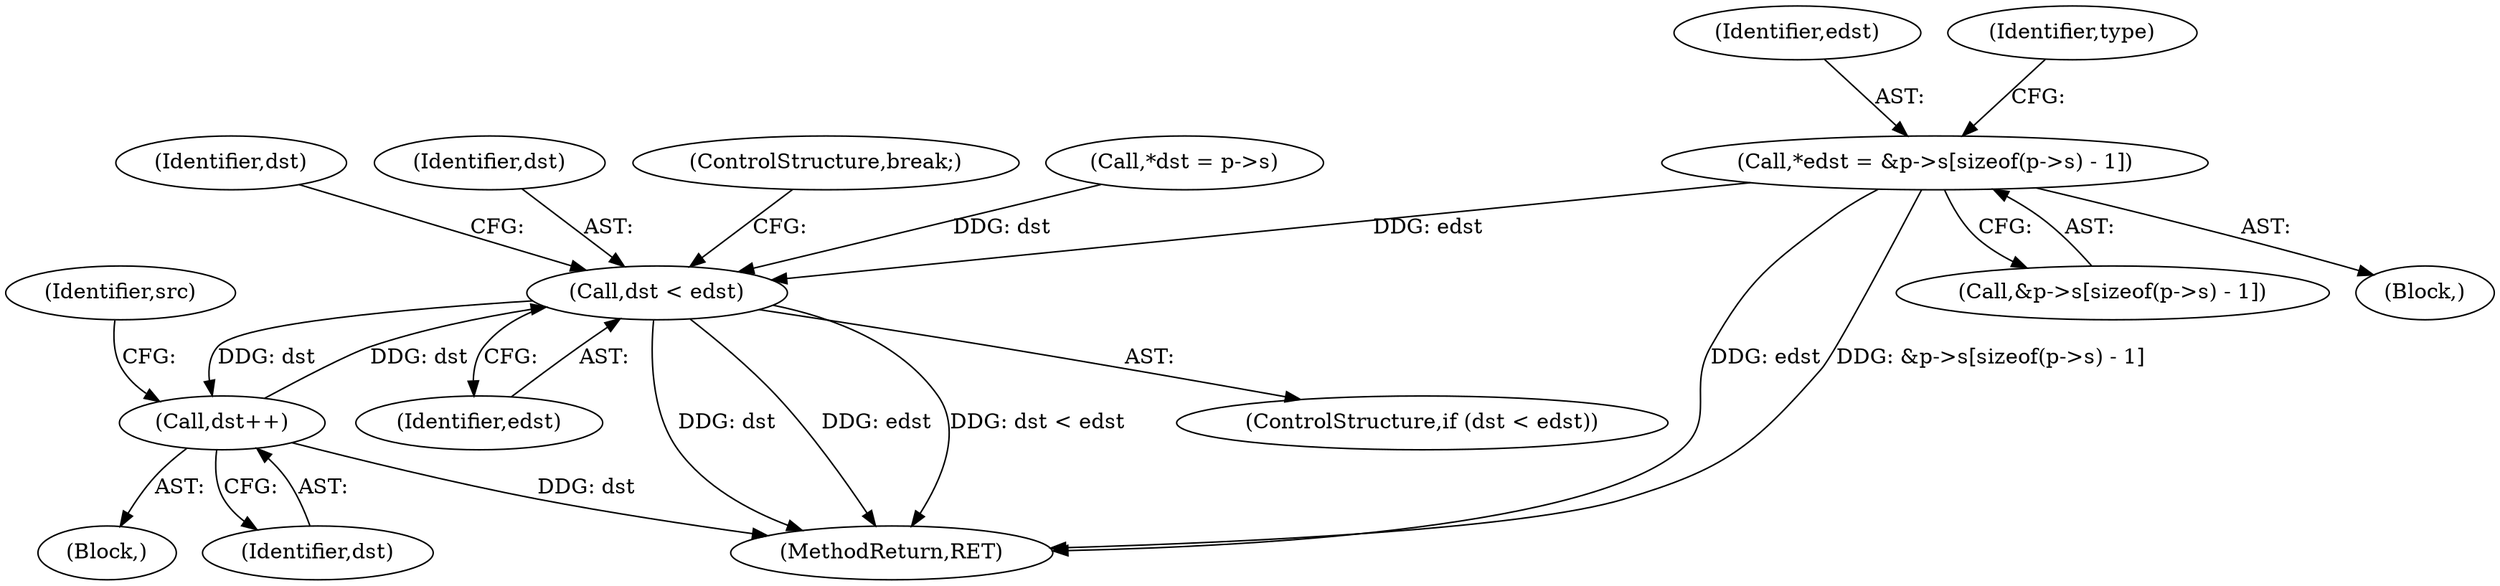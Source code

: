 digraph "0_file_4a284c89d6ef11aca34da65da7d673050a5ea320_3@API" {
"1000264" [label="(Call,*edst = &p->s[sizeof(p->s) - 1])"];
"1000300" [label="(Call,dst < edst)"];
"1000296" [label="(Call,dst++)"];
"1000305" [label="(Identifier,dst)"];
"1000296" [label="(Call,dst++)"];
"1000290" [label="(Identifier,src)"];
"1000301" [label="(Identifier,dst)"];
"1000302" [label="(Identifier,edst)"];
"1000292" [label="(Block,)"];
"1000297" [label="(Identifier,dst)"];
"1000413" [label="(MethodReturn,RET)"];
"1000299" [label="(ControlStructure,if (dst < edst))"];
"1000265" [label="(Identifier,edst)"];
"1000300" [label="(Call,dst < edst)"];
"1000309" [label="(ControlStructure,break;)"];
"1000266" [label="(Call,&p->s[sizeof(p->s) - 1])"];
"1000258" [label="(Call,*dst = p->s)"];
"1000264" [label="(Call,*edst = &p->s[sizeof(p->s) - 1])"];
"1000244" [label="(Block,)"];
"1000279" [label="(Identifier,type)"];
"1000264" -> "1000244"  [label="AST: "];
"1000264" -> "1000266"  [label="CFG: "];
"1000265" -> "1000264"  [label="AST: "];
"1000266" -> "1000264"  [label="AST: "];
"1000279" -> "1000264"  [label="CFG: "];
"1000264" -> "1000413"  [label="DDG: edst"];
"1000264" -> "1000413"  [label="DDG: &p->s[sizeof(p->s) - 1]"];
"1000264" -> "1000300"  [label="DDG: edst"];
"1000300" -> "1000299"  [label="AST: "];
"1000300" -> "1000302"  [label="CFG: "];
"1000301" -> "1000300"  [label="AST: "];
"1000302" -> "1000300"  [label="AST: "];
"1000305" -> "1000300"  [label="CFG: "];
"1000309" -> "1000300"  [label="CFG: "];
"1000300" -> "1000413"  [label="DDG: dst"];
"1000300" -> "1000413"  [label="DDG: edst"];
"1000300" -> "1000413"  [label="DDG: dst < edst"];
"1000300" -> "1000296"  [label="DDG: dst"];
"1000258" -> "1000300"  [label="DDG: dst"];
"1000296" -> "1000300"  [label="DDG: dst"];
"1000296" -> "1000292"  [label="AST: "];
"1000296" -> "1000297"  [label="CFG: "];
"1000297" -> "1000296"  [label="AST: "];
"1000290" -> "1000296"  [label="CFG: "];
"1000296" -> "1000413"  [label="DDG: dst"];
}
